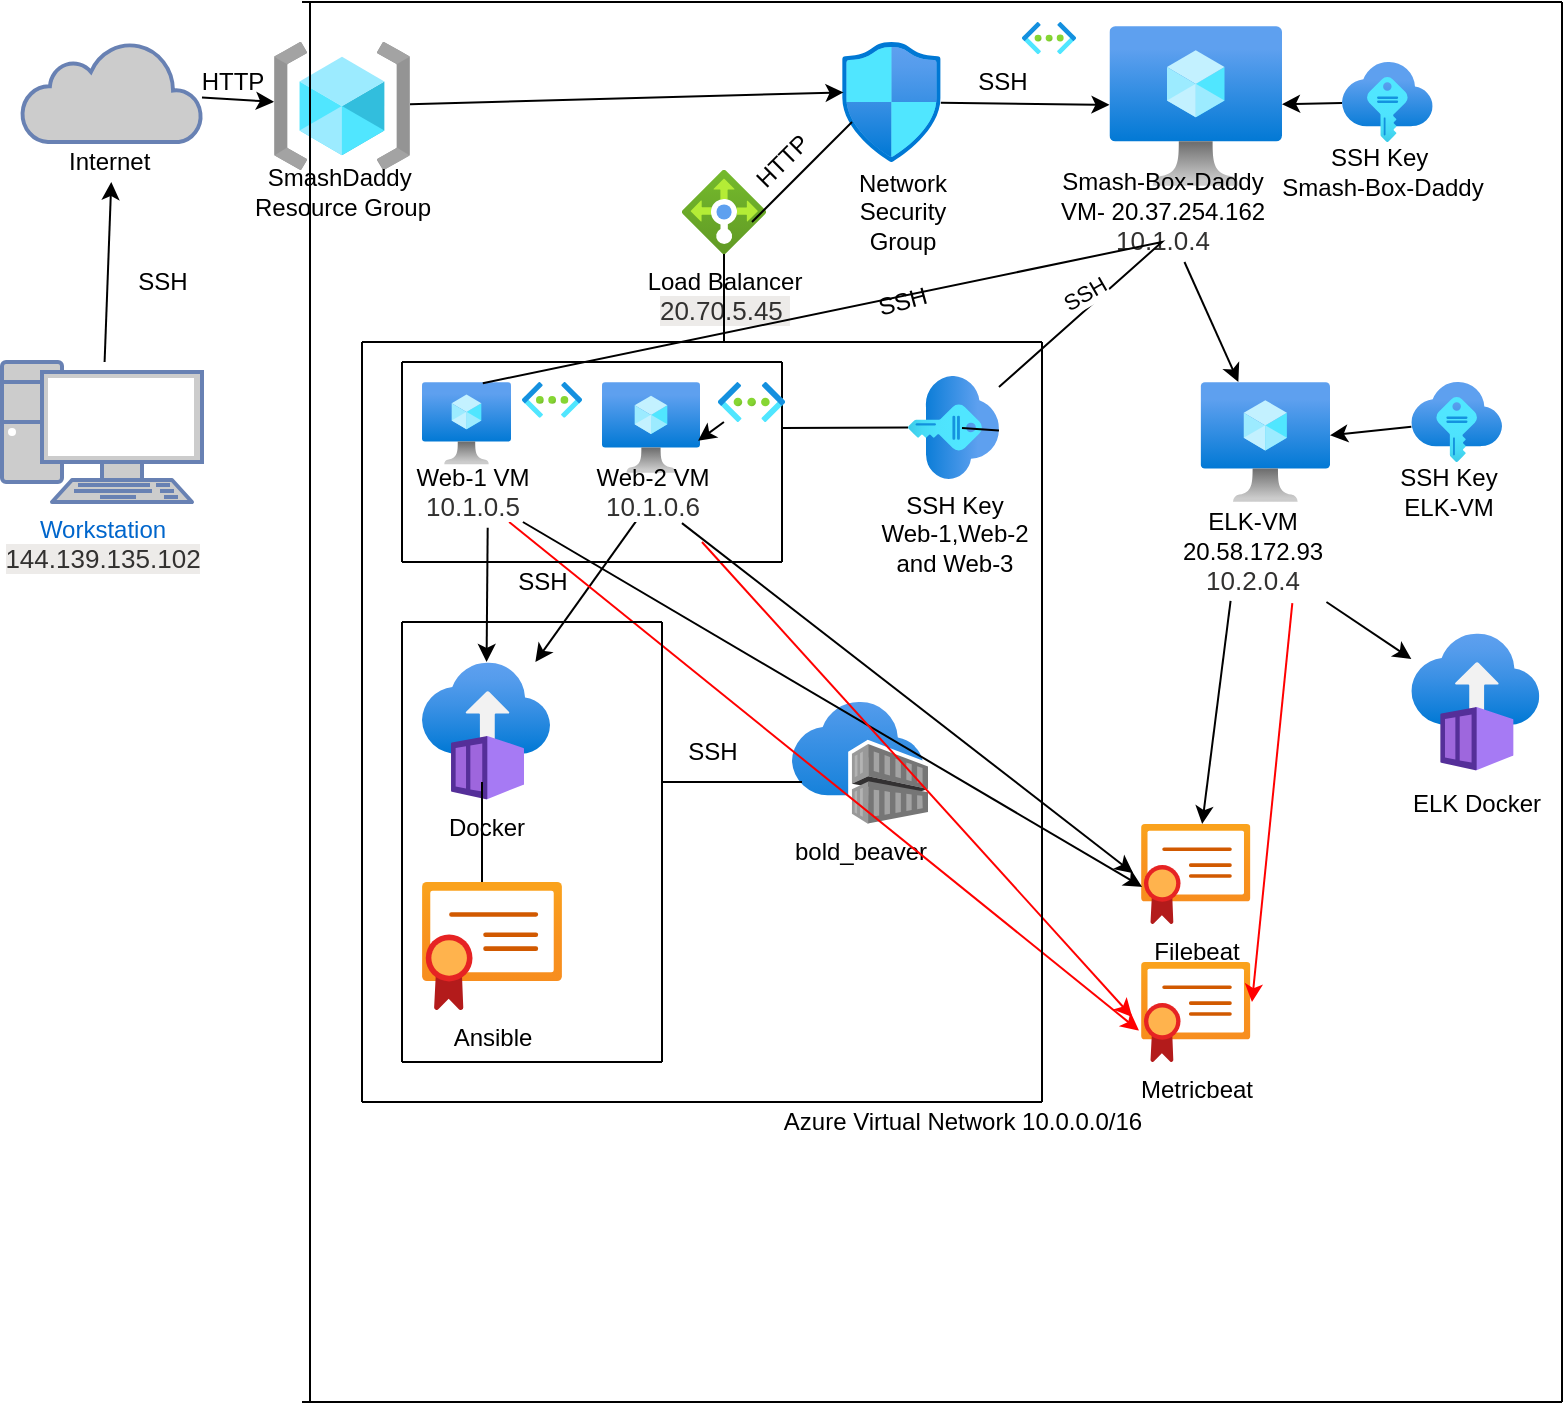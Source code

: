 <mxfile version="17.1.2" type="device"><diagram id="Eg6FB-8s2qMMh4islar0" name="Page-1"><mxGraphModel dx="1826" dy="770" grid="1" gridSize="10" guides="1" tooltips="1" connect="1" arrows="1" fold="1" page="1" pageScale="1" pageWidth="850" pageHeight="1100" math="0" shadow="0"><root><mxCell id="0"/><mxCell id="1" parent="0"/><mxCell id="rImtAuVqZeWnuT4T864--1" value="bold_beaver" style="aspect=fixed;html=1;points=[];align=center;image;fontSize=12;image=img/lib/azure2/containers/Container_Registries.svg;" parent="1" vertex="1"><mxGeometry x="445" y="360" width="68" height="61" as="geometry"/></mxCell><mxCell id="rImtAuVqZeWnuT4T864--17" value="" style="edgeStyle=none;rounded=0;orthogonalLoop=1;jettySize=auto;html=1;" parent="1" source="rImtAuVqZeWnuT4T864--3" target="rImtAuVqZeWnuT4T864--15" edge="1"><mxGeometry relative="1" as="geometry"/></mxCell><mxCell id="rImtAuVqZeWnuT4T864--3" value="" style="aspect=fixed;html=1;points=[];align=center;image;fontSize=12;image=img/lib/azure2/networking/Network_Security_Groups.svg;direction=east;" parent="1" vertex="1"><mxGeometry x="470" y="30" width="49.41" height="60" as="geometry"/></mxCell><mxCell id="rImtAuVqZeWnuT4T864--18" value="" style="edgeStyle=none;rounded=0;orthogonalLoop=1;jettySize=auto;html=1;" parent="1" source="rImtAuVqZeWnuT4T864--6" target="rImtAuVqZeWnuT4T864--15" edge="1"><mxGeometry relative="1" as="geometry"/></mxCell><mxCell id="rImtAuVqZeWnuT4T864--6" value="" style="aspect=fixed;html=1;points=[];align=center;image;fontSize=12;image=img/lib/azure2/other/SSH_Keys.svg;" parent="1" vertex="1"><mxGeometry x="720.0" y="40" width="45.33" height="40" as="geometry"/></mxCell><mxCell id="rImtAuVqZeWnuT4T864--10" value="Network &lt;br&gt;Security &lt;br&gt;Group" style="text;html=1;align=center;verticalAlign=middle;resizable=0;points=[];autosize=1;strokeColor=none;fillColor=none;" parent="1" vertex="1"><mxGeometry x="470" y="90" width="60" height="50" as="geometry"/></mxCell><mxCell id="rImtAuVqZeWnuT4T864--13" style="edgeStyle=none;rounded=0;orthogonalLoop=1;jettySize=auto;html=1;entryX=0.016;entryY=0.42;entryDx=0;entryDy=0;entryPerimeter=0;startArrow=none;" parent="1" source="rImtAuVqZeWnuT4T864--21" target="rImtAuVqZeWnuT4T864--3" edge="1"><mxGeometry relative="1" as="geometry"><mxPoint x="300" y="75" as="sourcePoint"/></mxGeometry></mxCell><mxCell id="rImtAuVqZeWnuT4T864--22" value="" style="edgeStyle=none;rounded=0;orthogonalLoop=1;jettySize=auto;html=1;" parent="1" source="rImtAuVqZeWnuT4T864--11" target="rImtAuVqZeWnuT4T864--21" edge="1"><mxGeometry relative="1" as="geometry"/></mxCell><mxCell id="rImtAuVqZeWnuT4T864--11" value="" style="html=1;outlineConnect=0;fillColor=#CCCCCC;strokeColor=#6881B3;gradientColor=none;gradientDirection=north;strokeWidth=2;shape=mxgraph.networks.cloud;fontColor=#ffffff;" parent="1" vertex="1"><mxGeometry x="60" y="30" width="90" height="50" as="geometry"/></mxCell><mxCell id="rImtAuVqZeWnuT4T864--12" value="Internet&amp;nbsp;" style="text;html=1;align=center;verticalAlign=middle;resizable=0;points=[];autosize=1;strokeColor=none;fillColor=none;" parent="1" vertex="1"><mxGeometry x="75" y="80" width="60" height="20" as="geometry"/></mxCell><mxCell id="rImtAuVqZeWnuT4T864--14" value="Load Balancer&lt;br&gt;&lt;span style=&quot;color: rgb(50 , 49 , 48) ; font-family: &amp;#34;az_ea_font&amp;#34; , &amp;#34;segoe ui&amp;#34; , &amp;#34;az_font&amp;#34; , , , &amp;#34;blinkmacsystemfont&amp;#34; , &amp;#34;roboto&amp;#34; , &amp;#34;oxygen&amp;#34; , &amp;#34;ubuntu&amp;#34; , &amp;#34;cantarell&amp;#34; , &amp;#34;open sans&amp;#34; , &amp;#34;helvetica neue&amp;#34; , sans-serif ; font-size: 13px ; text-align: left ; background-color: rgb(237 , 235 , 233)&quot;&gt;20.70.5.45&amp;nbsp;&lt;/span&gt;" style="aspect=fixed;html=1;points=[];align=center;image;fontSize=12;image=img/lib/azure2/networking/Load_Balancers.svg;" parent="1" vertex="1"><mxGeometry x="390" y="94" width="42" height="42" as="geometry"/></mxCell><mxCell id="rImtAuVqZeWnuT4T864--15" value="" style="aspect=fixed;html=1;points=[];align=center;image;fontSize=12;image=img/lib/azure2/compute/Virtual_Machine.svg;" parent="1" vertex="1"><mxGeometry x="603.75" y="22" width="86.25" height="80" as="geometry"/></mxCell><mxCell id="rImtAuVqZeWnuT4T864--16" value="Smash-Box-Daddy&lt;br&gt;VM- 20.37.254.162&lt;br&gt;&lt;span style=&quot;color: rgb(50 , 49 , 48) ; font-family: &amp;#34;az_ea_font&amp;#34; , &amp;#34;segoe ui&amp;#34; , &amp;#34;az_font&amp;#34; , , , &amp;#34;blinkmacsystemfont&amp;#34; , &amp;#34;roboto&amp;#34; , &amp;#34;oxygen&amp;#34; , &amp;#34;ubuntu&amp;#34; , &amp;#34;cantarell&amp;#34; , &amp;#34;open sans&amp;#34; , &amp;#34;helvetica neue&amp;#34; , sans-serif ; font-size: 13px ; background-color: rgb(255 , 255 , 255)&quot;&gt;10.1.0.4&lt;/span&gt;" style="text;html=1;align=center;verticalAlign=middle;resizable=0;points=[];autosize=1;strokeColor=none;fillColor=none;" parent="1" vertex="1"><mxGeometry x="570" y="90" width="120" height="50" as="geometry"/></mxCell><mxCell id="rImtAuVqZeWnuT4T864--19" value="SSH Key&amp;nbsp;&lt;br&gt;Smash-Box-Daddy" style="text;html=1;align=center;verticalAlign=middle;resizable=0;points=[];autosize=1;strokeColor=none;fillColor=none;" parent="1" vertex="1"><mxGeometry x="680" y="80" width="120" height="30" as="geometry"/></mxCell><mxCell id="rImtAuVqZeWnuT4T864--21" value="" style="aspect=fixed;html=1;points=[];align=center;image;fontSize=12;image=img/lib/azure2/general/Resource_Groups.svg;" parent="1" vertex="1"><mxGeometry x="186" y="30" width="68" height="64" as="geometry"/></mxCell><mxCell id="rImtAuVqZeWnuT4T864--24" value="SmashDaddy&amp;nbsp;&lt;br&gt;Resource Group" style="text;html=1;align=center;verticalAlign=middle;resizable=0;points=[];autosize=1;strokeColor=none;fillColor=none;" parent="1" vertex="1"><mxGeometry x="170" y="90" width="100" height="30" as="geometry"/></mxCell><mxCell id="gpB-Su2koyLxVUW0CZwd-1" value="SSH" style="text;html=1;align=center;verticalAlign=middle;resizable=0;points=[];autosize=1;strokeColor=none;fillColor=none;rotation=-15;" parent="1" vertex="1"><mxGeometry x="480" y="150" width="40" height="20" as="geometry"/></mxCell><mxCell id="gpB-Su2koyLxVUW0CZwd-4" value="SSH" style="text;html=1;align=center;verticalAlign=middle;resizable=0;points=[];autosize=1;strokeColor=none;fillColor=none;" parent="1" vertex="1"><mxGeometry x="530" y="40" width="40" height="20" as="geometry"/></mxCell><mxCell id="gpB-Su2koyLxVUW0CZwd-5" value="HTTP" style="text;html=1;align=center;verticalAlign=middle;resizable=0;points=[];autosize=1;strokeColor=none;fillColor=none;rotation=-45;" parent="1" vertex="1"><mxGeometry x="415" y="80" width="50" height="20" as="geometry"/></mxCell><mxCell id="gpB-Su2koyLxVUW0CZwd-6" value="Azure Virtual Network 10.0.0.0/16" style="text;html=1;align=center;verticalAlign=middle;resizable=0;points=[];autosize=1;strokeColor=none;fillColor=none;" parent="1" vertex="1"><mxGeometry x="435" y="560" width="190" height="20" as="geometry"/></mxCell><mxCell id="gpB-Su2koyLxVUW0CZwd-7" value="SSH" style="text;html=1;align=center;verticalAlign=middle;resizable=0;points=[];autosize=1;strokeColor=none;fillColor=none;rotation=0;" parent="1" vertex="1"><mxGeometry x="110" y="140" width="40" height="20" as="geometry"/></mxCell><mxCell id="gpB-Su2koyLxVUW0CZwd-8" value="HTTP" style="text;html=1;align=center;verticalAlign=middle;resizable=0;points=[];autosize=1;strokeColor=none;fillColor=none;" parent="1" vertex="1"><mxGeometry x="140" y="40" width="50" height="20" as="geometry"/></mxCell><mxCell id="gpB-Su2koyLxVUW0CZwd-10" value="SSH" style="text;html=1;align=center;verticalAlign=middle;resizable=0;points=[];autosize=1;strokeColor=none;fillColor=none;rotation=0;" parent="1" vertex="1"><mxGeometry x="385" y="374.5" width="40" height="20" as="geometry"/></mxCell><mxCell id="gpB-Su2koyLxVUW0CZwd-11" value="SSH" style="text;html=1;align=center;verticalAlign=middle;resizable=0;points=[];autosize=1;strokeColor=none;fillColor=none;rotation=0;" parent="1" vertex="1"><mxGeometry x="299.999" y="290.003" width="40" height="20" as="geometry"/></mxCell><mxCell id="y2AF0lGryAzHpWFwaBWk-2" value="" style="endArrow=none;html=1;rounded=0;" edge="1" parent="1"><mxGeometry width="50" height="50" relative="1" as="geometry"><mxPoint x="204" y="710" as="sourcePoint"/><mxPoint x="204" y="10" as="targetPoint"/></mxGeometry></mxCell><mxCell id="y2AF0lGryAzHpWFwaBWk-3" value="" style="endArrow=none;html=1;rounded=0;" edge="1" parent="1"><mxGeometry width="50" height="50" relative="1" as="geometry"><mxPoint x="440" y="290" as="sourcePoint"/><mxPoint x="440" y="190" as="targetPoint"/></mxGeometry></mxCell><mxCell id="y2AF0lGryAzHpWFwaBWk-5" value="" style="endArrow=none;html=1;rounded=0;" edge="1" parent="1" target="rImtAuVqZeWnuT4T864--49"><mxGeometry width="50" height="50" relative="1" as="geometry"><mxPoint x="440" y="223" as="sourcePoint"/><mxPoint x="450" y="230" as="targetPoint"/></mxGeometry></mxCell><mxCell id="y2AF0lGryAzHpWFwaBWk-6" value="" style="aspect=fixed;html=1;points=[];align=center;image;fontSize=12;image=img/lib/azure2/other/SSH_Keys.svg;" vertex="1" parent="1"><mxGeometry x="754.67" y="200" width="45.33" height="40" as="geometry"/></mxCell><mxCell id="y2AF0lGryAzHpWFwaBWk-7" value="" style="aspect=fixed;html=1;points=[];align=center;image;fontSize=12;image=img/lib/azure2/compute/Virtual_Machine.svg;" vertex="1" parent="1"><mxGeometry x="649.31" y="200" width="64.69" height="60" as="geometry"/></mxCell><mxCell id="y2AF0lGryAzHpWFwaBWk-8" value="ELK-VM&lt;br&gt;20.58.172.93&lt;br&gt;&lt;span style=&quot;color: rgb(50 , 49 , 48) ; font-family: &amp;#34;az_ea_font&amp;#34; , &amp;#34;segoe ui&amp;#34; , &amp;#34;az_font&amp;#34; , , , &amp;#34;blinkmacsystemfont&amp;#34; , &amp;#34;roboto&amp;#34; , &amp;#34;oxygen&amp;#34; , &amp;#34;ubuntu&amp;#34; , &amp;#34;cantarell&amp;#34; , &amp;#34;open sans&amp;#34; , &amp;#34;helvetica neue&amp;#34; , sans-serif ; font-size: 13px ; background-color: rgb(255 , 255 , 255)&quot;&gt;10.2.0.4&lt;/span&gt;" style="text;html=1;align=center;verticalAlign=middle;resizable=0;points=[];autosize=1;strokeColor=none;fillColor=none;" vertex="1" parent="1"><mxGeometry x="630" y="260" width="90" height="50" as="geometry"/></mxCell><mxCell id="y2AF0lGryAzHpWFwaBWk-14" value="" style="endArrow=classic;html=1;rounded=0;" edge="1" parent="1" source="rImtAuVqZeWnuT4T864--16" target="y2AF0lGryAzHpWFwaBWk-7"><mxGeometry width="50" height="50" relative="1" as="geometry"><mxPoint x="400" y="260" as="sourcePoint"/><mxPoint x="630" y="160" as="targetPoint"/></mxGeometry></mxCell><mxCell id="y2AF0lGryAzHpWFwaBWk-16" value="" style="endArrow=classic;html=1;rounded=0;" edge="1" parent="1" source="y2AF0lGryAzHpWFwaBWk-6" target="y2AF0lGryAzHpWFwaBWk-7"><mxGeometry width="50" height="50" relative="1" as="geometry"><mxPoint x="400" y="260" as="sourcePoint"/><mxPoint x="710" y="290" as="targetPoint"/></mxGeometry></mxCell><mxCell id="y2AF0lGryAzHpWFwaBWk-17" value="SSH Key&lt;br&gt;ELK-VM" style="text;html=1;align=center;verticalAlign=middle;resizable=0;points=[];autosize=1;strokeColor=none;fillColor=none;" vertex="1" parent="1"><mxGeometry x="742.66" y="240" width="60" height="30" as="geometry"/></mxCell><mxCell id="y2AF0lGryAzHpWFwaBWk-18" value="" style="aspect=fixed;html=1;points=[];align=center;image;fontSize=12;image=img/lib/azure2/containers/Container_Instances.svg;" vertex="1" parent="1"><mxGeometry x="754.67" y="325.5" width="64" height="69" as="geometry"/></mxCell><mxCell id="y2AF0lGryAzHpWFwaBWk-19" value="" style="endArrow=classic;html=1;rounded=0;" edge="1" parent="1" source="y2AF0lGryAzHpWFwaBWk-8" target="y2AF0lGryAzHpWFwaBWk-18"><mxGeometry width="50" height="50" relative="1" as="geometry"><mxPoint x="400" y="250" as="sourcePoint"/><mxPoint x="450" y="200" as="targetPoint"/></mxGeometry></mxCell><mxCell id="y2AF0lGryAzHpWFwaBWk-20" value="ELK Docker" style="text;html=1;align=center;verticalAlign=middle;resizable=0;points=[];autosize=1;strokeColor=none;fillColor=none;" vertex="1" parent="1"><mxGeometry x="746.67" y="401" width="80" height="20" as="geometry"/></mxCell><mxCell id="y2AF0lGryAzHpWFwaBWk-21" value="" style="endArrow=classic;html=1;rounded=0;exitX=0.388;exitY=0.981;exitDx=0;exitDy=0;exitPerimeter=0;" edge="1" parent="1" source="rImtAuVqZeWnuT4T864--44" target="rImtAuVqZeWnuT4T864--57"><mxGeometry width="50" height="50" relative="1" as="geometry"><mxPoint x="400" y="250" as="sourcePoint"/><mxPoint x="450" y="200" as="targetPoint"/></mxGeometry></mxCell><mxCell id="y2AF0lGryAzHpWFwaBWk-22" value="" style="endArrow=classic;html=1;rounded=0;exitX=0.612;exitY=1.095;exitDx=0;exitDy=0;exitPerimeter=0;" edge="1" parent="1" source="rImtAuVqZeWnuT4T864--43" target="rImtAuVqZeWnuT4T864--57"><mxGeometry width="50" height="50" relative="1" as="geometry"><mxPoint x="400" y="250" as="sourcePoint"/><mxPoint x="450" y="200" as="targetPoint"/></mxGeometry></mxCell><mxCell id="y2AF0lGryAzHpWFwaBWk-23" value="Filebeat" style="aspect=fixed;html=1;points=[];align=center;image;fontSize=12;image=img/lib/azure2/app_services/App_Service_Certificates.svg;" vertex="1" parent="1"><mxGeometry x="619.53" y="421" width="54.69" height="50" as="geometry"/></mxCell><mxCell id="y2AF0lGryAzHpWFwaBWk-24" value="" style="endArrow=classic;html=1;rounded=0;entryX=0.01;entryY=0.629;entryDx=0;entryDy=0;entryPerimeter=0;" edge="1" parent="1" source="rImtAuVqZeWnuT4T864--43" target="y2AF0lGryAzHpWFwaBWk-23"><mxGeometry width="50" height="50" relative="1" as="geometry"><mxPoint x="400" y="400" as="sourcePoint"/><mxPoint x="450" y="350" as="targetPoint"/></mxGeometry></mxCell><mxCell id="y2AF0lGryAzHpWFwaBWk-25" value="" style="endArrow=classic;html=1;rounded=0;exitX=0.714;exitY=1.019;exitDx=0;exitDy=0;exitPerimeter=0;entryX=-0.073;entryY=0.491;entryDx=0;entryDy=0;entryPerimeter=0;" edge="1" parent="1" source="rImtAuVqZeWnuT4T864--44" target="y2AF0lGryAzHpWFwaBWk-23"><mxGeometry width="50" height="50" relative="1" as="geometry"><mxPoint x="400" y="400" as="sourcePoint"/><mxPoint x="450" y="350" as="targetPoint"/></mxGeometry></mxCell><mxCell id="y2AF0lGryAzHpWFwaBWk-26" value="Metricbeat" style="aspect=fixed;html=1;points=[];align=center;image;fontSize=12;image=img/lib/azure2/app_services/App_Service_Certificates.svg;" vertex="1" parent="1"><mxGeometry x="619.53" y="490" width="54.69" height="50" as="geometry"/></mxCell><mxCell id="y2AF0lGryAzHpWFwaBWk-27" value="" style="endArrow=classic;html=1;rounded=0;entryX=-0.019;entryY=0.686;entryDx=0;entryDy=0;entryPerimeter=0;strokeColor=#FF0000;" edge="1" parent="1" source="rImtAuVqZeWnuT4T864--43" target="y2AF0lGryAzHpWFwaBWk-26"><mxGeometry width="50" height="50" relative="1" as="geometry"><mxPoint x="400" y="400" as="sourcePoint"/><mxPoint x="450" y="350" as="targetPoint"/></mxGeometry></mxCell><mxCell id="y2AF0lGryAzHpWFwaBWk-28" value="" style="endArrow=classic;html=1;rounded=0;exitX=0.857;exitY=1.333;exitDx=0;exitDy=0;exitPerimeter=0;entryX=-0.081;entryY=0.549;entryDx=0;entryDy=0;entryPerimeter=0;strokeColor=#FF0000;" edge="1" parent="1" source="rImtAuVqZeWnuT4T864--44" target="y2AF0lGryAzHpWFwaBWk-26"><mxGeometry width="50" height="50" relative="1" as="geometry"><mxPoint x="400" y="400" as="sourcePoint"/><mxPoint x="450" y="350" as="targetPoint"/></mxGeometry></mxCell><mxCell id="y2AF0lGryAzHpWFwaBWk-29" value="" style="endArrow=classic;html=1;rounded=0;strokeColor=#FF0000;exitX=0.724;exitY=1.011;exitDx=0;exitDy=0;exitPerimeter=0;" edge="1" parent="1" source="y2AF0lGryAzHpWFwaBWk-8"><mxGeometry width="50" height="50" relative="1" as="geometry"><mxPoint x="400" y="400" as="sourcePoint"/><mxPoint x="675" y="510" as="targetPoint"/></mxGeometry></mxCell><mxCell id="y2AF0lGryAzHpWFwaBWk-30" value="" style="endArrow=classic;html=1;rounded=0;strokeColor=#000000;exitX=0.381;exitY=0.989;exitDx=0;exitDy=0;exitPerimeter=0;" edge="1" parent="1" source="y2AF0lGryAzHpWFwaBWk-8" target="y2AF0lGryAzHpWFwaBWk-23"><mxGeometry width="50" height="50" relative="1" as="geometry"><mxPoint x="400" y="400" as="sourcePoint"/><mxPoint x="450" y="350" as="targetPoint"/></mxGeometry></mxCell><mxCell id="rImtAuVqZeWnuT4T864--29" value="Untitled Layer" parent="0"/><mxCell id="rImtAuVqZeWnuT4T864--35" value="" style="endArrow=none;html=1;rounded=0;" parent="rImtAuVqZeWnuT4T864--29" edge="1"><mxGeometry width="50" height="50" relative="1" as="geometry"><mxPoint x="830" y="710" as="sourcePoint"/><mxPoint x="200" y="710" as="targetPoint"/><Array as="points"><mxPoint x="550" y="710"/></Array></mxGeometry></mxCell><mxCell id="rImtAuVqZeWnuT4T864--37" value="" style="endArrow=none;html=1;rounded=0;" parent="rImtAuVqZeWnuT4T864--29" edge="1"><mxGeometry width="50" height="50" relative="1" as="geometry"><mxPoint x="830" y="10" as="sourcePoint"/><mxPoint x="200" y="10" as="targetPoint"/></mxGeometry></mxCell><mxCell id="rImtAuVqZeWnuT4T864--38" value="" style="endArrow=none;html=1;rounded=0;" parent="rImtAuVqZeWnuT4T864--29" edge="1"><mxGeometry width="50" height="50" relative="1" as="geometry"><mxPoint x="830" y="710" as="sourcePoint"/><mxPoint x="830" y="10" as="targetPoint"/></mxGeometry></mxCell><mxCell id="rImtAuVqZeWnuT4T864--39" value="" style="aspect=fixed;html=1;points=[];align=center;image;fontSize=12;image=img/lib/azure2/compute/Virtual_Machine.svg;" parent="rImtAuVqZeWnuT4T864--29" vertex="1"><mxGeometry x="260" y="200" width="44.5" height="41.28" as="geometry"/></mxCell><mxCell id="rImtAuVqZeWnuT4T864--40" value="" style="aspect=fixed;html=1;points=[];align=center;image;fontSize=12;image=img/lib/azure2/compute/Virtual_Machine.svg;" parent="rImtAuVqZeWnuT4T864--29" vertex="1"><mxGeometry x="350" y="200" width="49" height="45.45" as="geometry"/></mxCell><mxCell id="rImtAuVqZeWnuT4T864--43" value="Web-1 VM&lt;br&gt;&lt;span style=&quot;color: rgb(50 , 49 , 48) ; font-family: &amp;#34;az_ea_font&amp;#34; , &amp;#34;segoe ui&amp;#34; , &amp;#34;az_font&amp;#34; , , , &amp;#34;blinkmacsystemfont&amp;#34; , &amp;#34;roboto&amp;#34; , &amp;#34;oxygen&amp;#34; , &amp;#34;ubuntu&amp;#34; , &amp;#34;cantarell&amp;#34; , &amp;#34;open sans&amp;#34; , &amp;#34;helvetica neue&amp;#34; , sans-serif ; font-size: 13px ; background-color: rgb(255 , 255 , 255)&quot;&gt;10.1.0.5&lt;/span&gt;" style="text;html=1;align=center;verticalAlign=middle;resizable=0;points=[];autosize=1;strokeColor=none;fillColor=none;" parent="rImtAuVqZeWnuT4T864--29" vertex="1"><mxGeometry x="250" y="240" width="70" height="30" as="geometry"/></mxCell><mxCell id="rImtAuVqZeWnuT4T864--44" value="Web-2 VM&lt;br&gt;&lt;span style=&quot;color: rgb(50 , 49 , 48) ; font-family: &amp;#34;az_ea_font&amp;#34; , &amp;#34;segoe ui&amp;#34; , &amp;#34;az_font&amp;#34; , , , &amp;#34;blinkmacsystemfont&amp;#34; , &amp;#34;roboto&amp;#34; , &amp;#34;oxygen&amp;#34; , &amp;#34;ubuntu&amp;#34; , &amp;#34;cantarell&amp;#34; , &amp;#34;open sans&amp;#34; , &amp;#34;helvetica neue&amp;#34; , sans-serif ; font-size: 13px ; background-color: rgb(255 , 255 , 255)&quot;&gt;10.1.0.6&lt;/span&gt;" style="text;html=1;align=center;verticalAlign=middle;resizable=0;points=[];autosize=1;strokeColor=none;fillColor=none;" parent="rImtAuVqZeWnuT4T864--29" vertex="1"><mxGeometry x="340" y="240" width="70" height="30" as="geometry"/></mxCell><mxCell id="rImtAuVqZeWnuT4T864--48" value="" style="edgeStyle=none;rounded=0;orthogonalLoop=1;jettySize=auto;html=1;" parent="rImtAuVqZeWnuT4T864--29" source="rImtAuVqZeWnuT4T864--47" target="rImtAuVqZeWnuT4T864--12" edge="1"><mxGeometry relative="1" as="geometry"/></mxCell><mxCell id="rImtAuVqZeWnuT4T864--47" value="Workstation&lt;br&gt;&lt;span style=&quot;color: rgb(50 , 49 , 48) ; font-family: &amp;#34;az_ea_font&amp;#34; , &amp;#34;segoe ui&amp;#34; , &amp;#34;az_font&amp;#34; , , , &amp;#34;blinkmacsystemfont&amp;#34; , &amp;#34;roboto&amp;#34; , &amp;#34;oxygen&amp;#34; , &amp;#34;ubuntu&amp;#34; , &amp;#34;cantarell&amp;#34; , &amp;#34;open sans&amp;#34; , &amp;#34;helvetica neue&amp;#34; , sans-serif ; font-size: 13px ; text-align: left ; background-color: rgb(237 , 235 , 233)&quot;&gt;144.139.135.102&lt;/span&gt;" style="fontColor=#0066CC;verticalAlign=top;verticalLabelPosition=bottom;labelPosition=center;align=center;html=1;outlineConnect=0;fillColor=#CCCCCC;strokeColor=#6881B3;gradientColor=none;gradientDirection=north;strokeWidth=2;shape=mxgraph.networks.pc;" parent="rImtAuVqZeWnuT4T864--29" vertex="1"><mxGeometry x="50" y="190" width="100" height="70" as="geometry"/></mxCell><mxCell id="rImtAuVqZeWnuT4T864--49" value="SSH Key&lt;br&gt;Web-1,Web-2 &lt;br&gt;and Web-3" style="aspect=fixed;html=1;points=[];align=center;image;fontSize=12;image=img/lib/azure2/other/SSH_Keys.svg;direction=south;" parent="rImtAuVqZeWnuT4T864--29" vertex="1"><mxGeometry x="503.03" y="196.97" width="45.45" height="51.51" as="geometry"/></mxCell><mxCell id="rImtAuVqZeWnuT4T864--50" value="" style="endArrow=none;html=1;rounded=0;" parent="rImtAuVqZeWnuT4T864--29" target="rImtAuVqZeWnuT4T864--49" edge="1"><mxGeometry width="50" height="50" relative="1" as="geometry"><mxPoint x="530" y="223" as="sourcePoint"/><mxPoint x="410" y="210" as="targetPoint"/></mxGeometry></mxCell><mxCell id="rImtAuVqZeWnuT4T864--52" value="" style="endArrow=none;html=1;rounded=0;" parent="rImtAuVqZeWnuT4T864--29" edge="1"><mxGeometry width="50" height="50" relative="1" as="geometry"><mxPoint x="440" y="290" as="sourcePoint"/><mxPoint x="250" y="290" as="targetPoint"/></mxGeometry></mxCell><mxCell id="rImtAuVqZeWnuT4T864--53" value="" style="endArrow=none;html=1;rounded=0;" parent="rImtAuVqZeWnuT4T864--29" edge="1"><mxGeometry width="50" height="50" relative="1" as="geometry"><mxPoint x="250" y="290" as="sourcePoint"/><mxPoint x="250" y="190" as="targetPoint"/></mxGeometry></mxCell><mxCell id="rImtAuVqZeWnuT4T864--54" value="" style="endArrow=none;html=1;rounded=0;" parent="rImtAuVqZeWnuT4T864--29" edge="1"><mxGeometry width="50" height="50" relative="1" as="geometry"><mxPoint x="440" y="190" as="sourcePoint"/><mxPoint x="250" y="190" as="targetPoint"/></mxGeometry></mxCell><mxCell id="rImtAuVqZeWnuT4T864--57" value="Docker" style="aspect=fixed;html=1;points=[];align=center;image;fontSize=12;image=img/lib/azure2/containers/Container_Instances.svg;" parent="rImtAuVqZeWnuT4T864--29" vertex="1"><mxGeometry x="260" y="340" width="64" height="69" as="geometry"/></mxCell><mxCell id="rImtAuVqZeWnuT4T864--61" value="" style="endArrow=none;html=1;rounded=0;" parent="rImtAuVqZeWnuT4T864--29" edge="1"><mxGeometry width="50" height="50" relative="1" as="geometry"><mxPoint x="290" y="450" as="sourcePoint"/><mxPoint x="290" y="400" as="targetPoint"/></mxGeometry></mxCell><mxCell id="rImtAuVqZeWnuT4T864--62" value="Ansible" style="aspect=fixed;html=1;points=[];align=center;image;fontSize=12;image=img/lib/azure2/app_services/App_Service_Certificates.svg;" parent="rImtAuVqZeWnuT4T864--29" vertex="1"><mxGeometry x="260" y="450" width="70" height="64" as="geometry"/></mxCell><mxCell id="rImtAuVqZeWnuT4T864--68" value="" style="endArrow=none;html=1;rounded=0;" parent="rImtAuVqZeWnuT4T864--29" edge="1"><mxGeometry width="50" height="50" relative="1" as="geometry"><mxPoint x="380" y="400" as="sourcePoint"/><mxPoint x="450" y="400" as="targetPoint"/></mxGeometry></mxCell><mxCell id="rImtAuVqZeWnuT4T864--69" value="" style="endArrow=none;html=1;rounded=0;" parent="rImtAuVqZeWnuT4T864--29" edge="1"><mxGeometry width="50" height="50" relative="1" as="geometry"><mxPoint x="380" y="540" as="sourcePoint"/><mxPoint x="380" y="320" as="targetPoint"/></mxGeometry></mxCell><mxCell id="rImtAuVqZeWnuT4T864--70" value="" style="endArrow=none;html=1;rounded=0;" parent="rImtAuVqZeWnuT4T864--29" edge="1"><mxGeometry width="50" height="50" relative="1" as="geometry"><mxPoint x="250" y="540" as="sourcePoint"/><mxPoint x="380" y="540" as="targetPoint"/></mxGeometry></mxCell><mxCell id="rImtAuVqZeWnuT4T864--71" value="" style="endArrow=none;html=1;rounded=0;startArrow=none;" parent="rImtAuVqZeWnuT4T864--29" edge="1"><mxGeometry width="50" height="50" relative="1" as="geometry"><mxPoint x="250" y="540" as="sourcePoint"/><mxPoint x="250" y="320" as="targetPoint"/></mxGeometry></mxCell><mxCell id="rImtAuVqZeWnuT4T864--72" value="" style="endArrow=none;html=1;rounded=0;" parent="rImtAuVqZeWnuT4T864--29" edge="1"><mxGeometry width="50" height="50" relative="1" as="geometry"><mxPoint x="250" y="320" as="sourcePoint"/><mxPoint x="380" y="320" as="targetPoint"/></mxGeometry></mxCell><mxCell id="rImtAuVqZeWnuT4T864--74" value="" style="endArrow=none;html=1;rounded=0;entryX=0.683;entryY=0.015;entryDx=0;entryDy=0;entryPerimeter=0;" parent="rImtAuVqZeWnuT4T864--29" target="rImtAuVqZeWnuT4T864--39" edge="1" source="rImtAuVqZeWnuT4T864--49"><mxGeometry width="50" height="50" relative="1" as="geometry"><mxPoint x="490" y="201" as="sourcePoint"/><mxPoint x="410" y="240" as="targetPoint"/><Array as="points"><mxPoint x="630" y="130"/></Array></mxGeometry></mxCell><mxCell id="gpB-Su2koyLxVUW0CZwd-3" value="SSH" style="edgeLabel;html=1;align=center;verticalAlign=middle;resizable=0;points=[];rotation=-30;" parent="rImtAuVqZeWnuT4T864--74" vertex="1" connectable="0"><mxGeometry x="-0.736" y="4" relative="1" as="geometry"><mxPoint y="-4" as="offset"/></mxGeometry></mxCell><mxCell id="rImtAuVqZeWnuT4T864--77" value="" style="endArrow=none;html=1;rounded=0;" parent="rImtAuVqZeWnuT4T864--29" edge="1"><mxGeometry width="50" height="50" relative="1" as="geometry"><mxPoint x="425" y="120" as="sourcePoint"/><mxPoint x="475" y="70" as="targetPoint"/></mxGeometry></mxCell><mxCell id="rImtAuVqZeWnuT4T864--78" value="" style="endArrow=none;html=1;rounded=0;" parent="rImtAuVqZeWnuT4T864--29" target="rImtAuVqZeWnuT4T864--14" edge="1"><mxGeometry width="50" height="50" relative="1" as="geometry"><mxPoint x="411" y="180" as="sourcePoint"/><mxPoint x="410" y="240" as="targetPoint"/></mxGeometry></mxCell><mxCell id="rImtAuVqZeWnuT4T864--79" value="" style="endArrow=none;html=1;rounded=0;" parent="rImtAuVqZeWnuT4T864--29" edge="1"><mxGeometry width="50" height="50" relative="1" as="geometry"><mxPoint x="230" y="180" as="sourcePoint"/><mxPoint x="570" y="180" as="targetPoint"/></mxGeometry></mxCell><mxCell id="rImtAuVqZeWnuT4T864--80" value="" style="endArrow=none;html=1;rounded=0;" parent="rImtAuVqZeWnuT4T864--29" edge="1"><mxGeometry width="50" height="50" relative="1" as="geometry"><mxPoint x="230" y="180" as="sourcePoint"/><mxPoint x="230" y="560" as="targetPoint"/></mxGeometry></mxCell><mxCell id="rImtAuVqZeWnuT4T864--81" value="" style="endArrow=none;html=1;rounded=0;" parent="rImtAuVqZeWnuT4T864--29" edge="1"><mxGeometry width="50" height="50" relative="1" as="geometry"><mxPoint x="230" y="560" as="sourcePoint"/><mxPoint x="570" y="560" as="targetPoint"/></mxGeometry></mxCell><mxCell id="rImtAuVqZeWnuT4T864--82" value="" style="endArrow=none;html=1;rounded=0;" parent="rImtAuVqZeWnuT4T864--29" edge="1"><mxGeometry width="50" height="50" relative="1" as="geometry"><mxPoint x="570" y="560" as="sourcePoint"/><mxPoint x="570" y="180" as="targetPoint"/></mxGeometry></mxCell><mxCell id="rImtAuVqZeWnuT4T864--83" value="" style="aspect=fixed;html=1;points=[];align=center;image;fontSize=12;image=img/lib/azure2/networking/Virtual_Networks.svg;" parent="rImtAuVqZeWnuT4T864--29" vertex="1"><mxGeometry x="560" y="20" width="27" height="16.12" as="geometry"/></mxCell><mxCell id="rImtAuVqZeWnuT4T864--84" value="" style="aspect=fixed;html=1;points=[];align=center;image;fontSize=12;image=img/lib/azure2/networking/Virtual_Networks.svg;" parent="rImtAuVqZeWnuT4T864--29" vertex="1"><mxGeometry x="310" y="200" width="30" height="17.91" as="geometry"/></mxCell><mxCell id="rImtAuVqZeWnuT4T864--87" value="" style="edgeStyle=none;rounded=0;orthogonalLoop=1;jettySize=auto;html=1;entryX=0.98;entryY=0.647;entryDx=0;entryDy=0;entryPerimeter=0;" parent="rImtAuVqZeWnuT4T864--29" source="rImtAuVqZeWnuT4T864--85" target="rImtAuVqZeWnuT4T864--40" edge="1"><mxGeometry relative="1" as="geometry"><mxPoint x="420" y="230" as="targetPoint"/></mxGeometry></mxCell><mxCell id="rImtAuVqZeWnuT4T864--85" value="" style="aspect=fixed;html=1;points=[];align=center;image;fontSize=12;image=img/lib/azure2/networking/Virtual_Networks.svg;" parent="rImtAuVqZeWnuT4T864--29" vertex="1"><mxGeometry x="408" y="200" width="33.5" height="20" as="geometry"/></mxCell></root></mxGraphModel></diagram></mxfile>